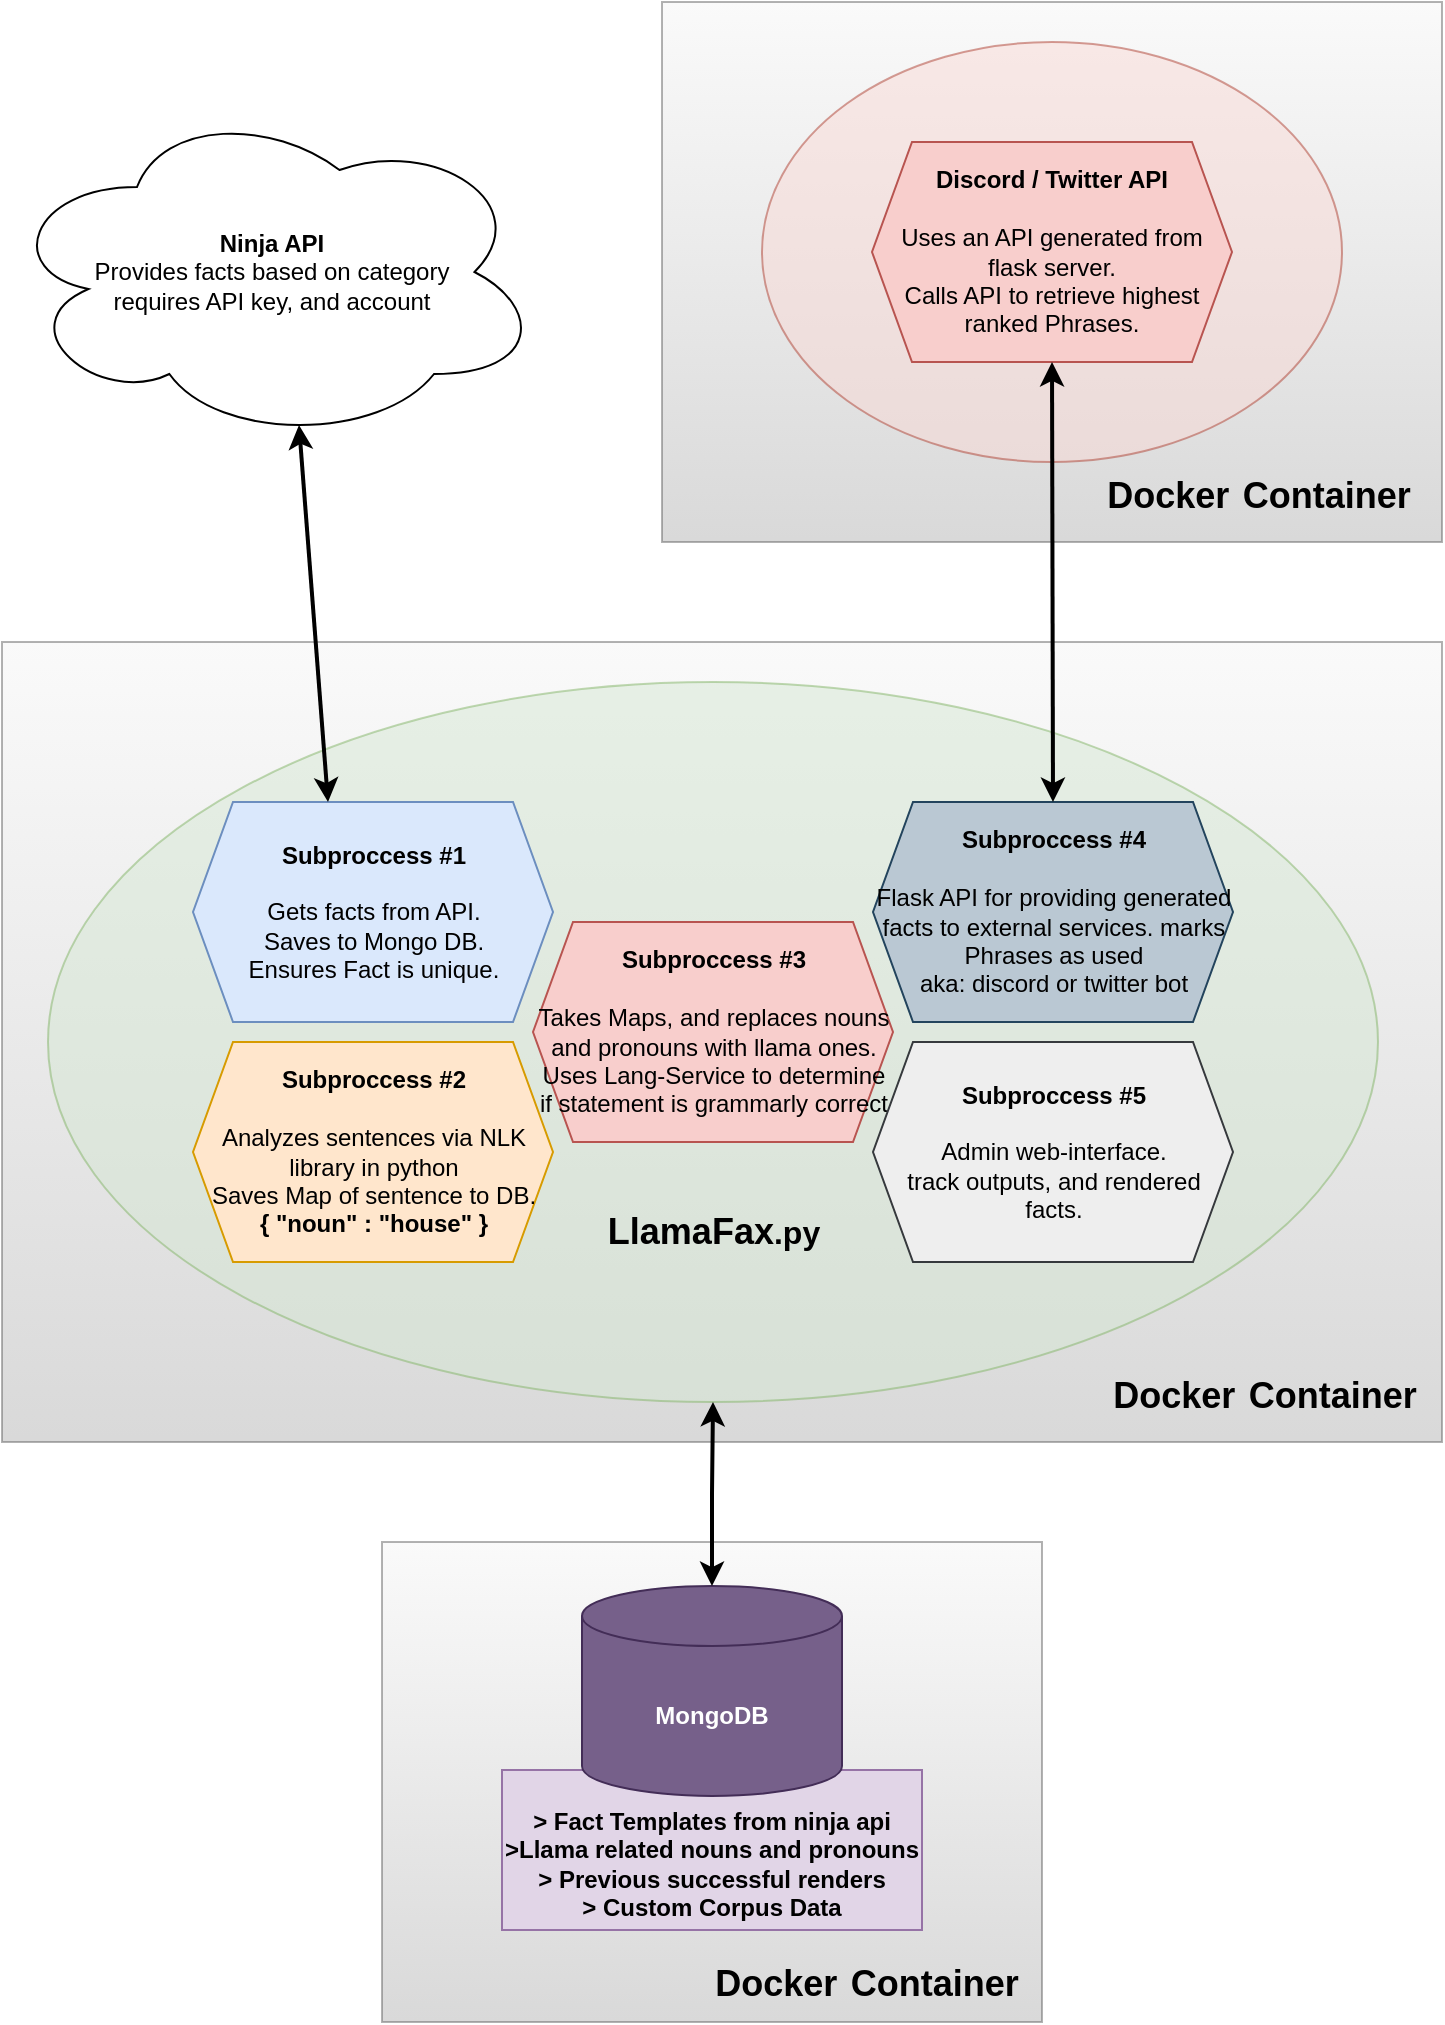 <mxfile version="20.0.3" type="github"><diagram id="XKDfDnqy39f_5Dwoot7K" name="Service Architecture"><mxGraphModel dx="1422" dy="709" grid="1" gridSize="10" guides="1" tooltips="1" connect="1" arrows="1" fold="1" page="1" pageScale="1" pageWidth="850" pageHeight="1100" math="0" shadow="0"><root><mxCell id="0"/><mxCell id="1" parent="0"/><mxCell id="0eKNB3d793XG2okZ5WNV-5" value="&lt;div&gt;&lt;b&gt;Ninja API&lt;/b&gt;&lt;/div&gt;&lt;div&gt;Provides facts based on category&lt;/div&gt;&lt;div&gt;requires API key, and account&lt;br&gt;&lt;/div&gt;" style="ellipse;shape=cloud;whiteSpace=wrap;html=1;" parent="1" vertex="1"><mxGeometry x="90" y="110" width="270" height="170" as="geometry"/></mxCell><mxCell id="j7hSUdCOZ0zJkq2Efraw-7" value="" style="group" parent="1" vertex="1" connectable="0"><mxGeometry x="90" y="380" width="720" height="400" as="geometry"/></mxCell><mxCell id="0eKNB3d793XG2okZ5WNV-47" value="" style="rounded=0;whiteSpace=wrap;html=1;fontSize=18;opacity=50;fillColor=#f5f5f5;gradientColor=#b3b3b3;strokeColor=#666666;" parent="j7hSUdCOZ0zJkq2Efraw-7" vertex="1"><mxGeometry width="720" height="400" as="geometry"/></mxCell><mxCell id="0eKNB3d793XG2okZ5WNV-30" value="" style="group" parent="j7hSUdCOZ0zJkq2Efraw-7" vertex="1" connectable="0"><mxGeometry x="23" y="20" width="687" height="370" as="geometry"/></mxCell><mxCell id="0eKNB3d793XG2okZ5WNV-21" value="." style="ellipse;whiteSpace=wrap;html=1;fillColor=#d5e8d4;strokeColor=#82b366;opacity=50;" parent="0eKNB3d793XG2okZ5WNV-30" vertex="1"><mxGeometry width="665" height="360" as="geometry"/></mxCell><mxCell id="0eKNB3d793XG2okZ5WNV-20" value="&lt;div&gt;&lt;b&gt;Subproccess #3&lt;br&gt;&lt;/b&gt;&lt;/div&gt;&lt;div&gt;&lt;b&gt;&lt;br&gt;&lt;/b&gt;&lt;/div&gt;&lt;div&gt;Takes Maps, and replaces nouns and pronouns with llama ones. Uses Lang-Service to determine if statement is grammarly correct&lt;br&gt;&lt;/div&gt;" style="shape=hexagon;perimeter=hexagonPerimeter2;whiteSpace=wrap;html=1;fixedSize=1;fillColor=#f8cecc;strokeColor=#b85450;" parent="0eKNB3d793XG2okZ5WNV-30" vertex="1"><mxGeometry x="242.5" y="120" width="180" height="110" as="geometry"/></mxCell><mxCell id="0eKNB3d793XG2okZ5WNV-27" value="&lt;div&gt;&lt;b&gt;Subproccess #4&lt;br&gt;&lt;/b&gt;&lt;/div&gt;&lt;div&gt;&lt;b&gt;&lt;br&gt;&lt;/b&gt;&lt;/div&gt;&lt;div&gt;Flask API for providing generated facts to external services. marks Phrases as used&lt;br&gt;&lt;/div&gt;&lt;div&gt;aka: discord or twitter bot&lt;br&gt;&lt;/div&gt;" style="shape=hexagon;perimeter=hexagonPerimeter2;whiteSpace=wrap;html=1;fixedSize=1;fillColor=#bac8d3;strokeColor=#23445d;" parent="0eKNB3d793XG2okZ5WNV-30" vertex="1"><mxGeometry x="412.5" y="60" width="180" height="110" as="geometry"/></mxCell><mxCell id="0eKNB3d793XG2okZ5WNV-28" value="&lt;div&gt;&lt;b&gt;Subproccess #5&lt;br&gt;&lt;/b&gt;&lt;/div&gt;&lt;div&gt;&lt;b&gt;&lt;br&gt;&lt;/b&gt;&lt;/div&gt;&lt;div&gt;Admin web-interface.&lt;br&gt;track outputs, and rendered facts.&lt;/div&gt;" style="shape=hexagon;perimeter=hexagonPerimeter2;whiteSpace=wrap;html=1;fixedSize=1;fillColor=#eeeeee;strokeColor=#36393d;" parent="0eKNB3d793XG2okZ5WNV-30" vertex="1"><mxGeometry x="412.5" y="180" width="180" height="110" as="geometry"/></mxCell><mxCell id="0eKNB3d793XG2okZ5WNV-31" value="&lt;font style=&quot;font-size: 18px;&quot;&gt;&lt;b&gt;LlamaFax&lt;/b&gt;&lt;/font&gt;&lt;font size=&quot;3&quot;&gt;&lt;b&gt;.py&lt;/b&gt;&lt;/font&gt;" style="text;html=1;strokeColor=none;fillColor=none;align=center;verticalAlign=middle;whiteSpace=wrap;rounded=0;opacity=50;" parent="0eKNB3d793XG2okZ5WNV-30" vertex="1"><mxGeometry x="302.5" y="260" width="60" height="30" as="geometry"/></mxCell><mxCell id="0eKNB3d793XG2okZ5WNV-6" value="&lt;div&gt;&lt;b&gt;Subproccess #1&lt;br&gt;&lt;/b&gt;&lt;/div&gt;&lt;div&gt;&lt;b&gt;&lt;br&gt;&lt;/b&gt;&lt;/div&gt;&lt;div&gt;Gets facts from API. &lt;br&gt;&lt;/div&gt;&lt;div&gt;Saves to Mongo DB.&lt;/div&gt;&lt;div&gt;Ensures Fact is unique.&lt;/div&gt;" style="shape=hexagon;perimeter=hexagonPerimeter2;whiteSpace=wrap;html=1;fixedSize=1;fillColor=#dae8fc;strokeColor=#6c8ebf;" parent="0eKNB3d793XG2okZ5WNV-30" vertex="1"><mxGeometry x="72.5" y="60" width="180" height="110" as="geometry"/></mxCell><mxCell id="0eKNB3d793XG2okZ5WNV-14" value="&lt;div&gt;&lt;b&gt;Subproccess #2&lt;br&gt;&lt;/b&gt;&lt;/div&gt;&lt;div&gt;&lt;b&gt;&lt;br&gt;&lt;/b&gt;&lt;/div&gt;&lt;div&gt;Analyzes sentences via NLK library in python&lt;br&gt;&lt;/div&gt;&lt;div&gt;Saves Map of sentence to DB.&lt;/div&gt;&lt;div&gt;&lt;b&gt;{ &quot;noun&quot; : &quot;house&quot; }&lt;/b&gt;&lt;br&gt;&lt;/div&gt;" style="shape=hexagon;perimeter=hexagonPerimeter2;whiteSpace=wrap;html=1;fixedSize=1;fillColor=#ffe6cc;strokeColor=#d79b00;" parent="0eKNB3d793XG2okZ5WNV-30" vertex="1"><mxGeometry x="72.5" y="180" width="180" height="110" as="geometry"/></mxCell><mxCell id="j7hSUdCOZ0zJkq2Efraw-1" value="&lt;font style=&quot;font-size: 18px;&quot;&gt;&lt;font style=&quot;font-size: 24px;&quot;&gt;&lt;font style=&quot;font-size: 18px;&quot;&gt;Docker&lt;/font&gt; &lt;/font&gt;Container&lt;/font&gt;" style="text;html=1;strokeColor=none;fillColor=none;align=center;verticalAlign=middle;whiteSpace=wrap;rounded=0;fontSize=18;opacity=50;fontStyle=1" parent="0eKNB3d793XG2okZ5WNV-30" vertex="1"><mxGeometry x="530" y="340" width="157" height="30" as="geometry"/></mxCell><mxCell id="0eKNB3d793XG2okZ5WNV-12" value="" style="endArrow=classic;startArrow=classic;html=1;rounded=0;exitX=0.375;exitY=0;exitDx=0;exitDy=0;entryX=0.55;entryY=0.95;entryDx=0;entryDy=0;entryPerimeter=0;strokeWidth=2;" parent="1" source="0eKNB3d793XG2okZ5WNV-6" target="0eKNB3d793XG2okZ5WNV-5" edge="1"><mxGeometry width="50" height="50" relative="1" as="geometry"><mxPoint x="199.5" y="500" as="sourcePoint"/><mxPoint x="190" y="340" as="targetPoint"/></mxGeometry></mxCell><mxCell id="j7hSUdCOZ0zJkq2Efraw-25" value="" style="group" parent="1" vertex="1" connectable="0"><mxGeometry x="420" y="60" width="390" height="270" as="geometry"/></mxCell><mxCell id="0eKNB3d793XG2okZ5WNV-49" value="" style="rounded=0;whiteSpace=wrap;html=1;fontSize=18;opacity=50;fillColor=#f5f5f5;gradientColor=#b3b3b3;strokeColor=#666666;" parent="j7hSUdCOZ0zJkq2Efraw-25" vertex="1"><mxGeometry width="390" height="270" as="geometry"/></mxCell><mxCell id="0eKNB3d793XG2okZ5WNV-43" value="" style="ellipse;whiteSpace=wrap;html=1;fontSize=18;fillColor=#fad9d5;strokeColor=#ae4132;opacity=50;" parent="j7hSUdCOZ0zJkq2Efraw-25" vertex="1"><mxGeometry x="50" y="20" width="290" height="210" as="geometry"/></mxCell><mxCell id="0eKNB3d793XG2okZ5WNV-44" value="&lt;div&gt;&lt;b&gt;Discord / Twitter API&lt;br&gt;&lt;/b&gt;&lt;/div&gt;&lt;div&gt;&lt;b&gt;&lt;br&gt;&lt;/b&gt;&lt;/div&gt;&lt;div&gt;Uses an API generated from flask server.&lt;/div&gt;&lt;div&gt;Calls API to retrieve highest ranked Phrases.&lt;br&gt;&lt;/div&gt;" style="shape=hexagon;perimeter=hexagonPerimeter2;whiteSpace=wrap;html=1;fixedSize=1;fillColor=#f8cecc;strokeColor=#b85450;" parent="j7hSUdCOZ0zJkq2Efraw-25" vertex="1"><mxGeometry x="105" y="70" width="180" height="110" as="geometry"/></mxCell><mxCell id="j7hSUdCOZ0zJkq2Efraw-8" value="&lt;font style=&quot;font-size: 18px;&quot;&gt;&lt;font style=&quot;font-size: 24px;&quot;&gt;&lt;font style=&quot;font-size: 18px;&quot;&gt;Docker&lt;/font&gt; &lt;/font&gt;Container&lt;/font&gt;" style="text;html=1;strokeColor=none;fillColor=none;align=center;verticalAlign=middle;whiteSpace=wrap;rounded=0;fontSize=18;opacity=50;fontStyle=1" parent="j7hSUdCOZ0zJkq2Efraw-25" vertex="1"><mxGeometry x="220" y="230" width="157" height="30" as="geometry"/></mxCell><mxCell id="0eKNB3d793XG2okZ5WNV-45" value="" style="endArrow=classic;startArrow=classic;html=1;rounded=0;fontSize=18;curved=1;exitX=0.5;exitY=0;exitDx=0;exitDy=0;entryX=0.5;entryY=1;entryDx=0;entryDy=0;strokeWidth=2;" parent="1" source="0eKNB3d793XG2okZ5WNV-27" target="0eKNB3d793XG2okZ5WNV-44" edge="1"><mxGeometry width="50" height="50" relative="1" as="geometry"><mxPoint x="690" y="320" as="sourcePoint"/><mxPoint x="740" y="270" as="targetPoint"/></mxGeometry></mxCell><mxCell id="j7hSUdCOZ0zJkq2Efraw-28" value="" style="group" parent="1" vertex="1" connectable="0"><mxGeometry x="280" y="830" width="330" height="240" as="geometry"/></mxCell><mxCell id="j7hSUdCOZ0zJkq2Efraw-2" value="" style="rounded=0;whiteSpace=wrap;html=1;fontSize=18;opacity=50;fillColor=#f5f5f5;gradientColor=#b3b3b3;strokeColor=#666666;" parent="j7hSUdCOZ0zJkq2Efraw-28" vertex="1"><mxGeometry width="330" height="240" as="geometry"/></mxCell><mxCell id="0eKNB3d793XG2okZ5WNV-3" value="&lt;div&gt;&lt;b&gt;&lt;br&gt;&lt;/b&gt;&lt;/div&gt;&lt;div&gt;&lt;b&gt;&amp;gt; Fact Templates from ninja api&lt;/b&gt;&lt;/div&gt;&lt;div&gt;&lt;b&gt;&amp;gt;Llama related nouns and pronouns&lt;br&gt;&lt;/b&gt;&lt;/div&gt;&lt;div&gt;&lt;b&gt;&amp;gt; Previous successful renders&lt;/b&gt;&lt;/div&gt;&lt;div&gt;&lt;b&gt;&amp;gt; Custom Corpus Data&lt;br&gt;&lt;/b&gt;&lt;/div&gt;" style="rounded=0;whiteSpace=wrap;html=1;fillColor=#e1d5e7;strokeColor=#9673a6;" parent="j7hSUdCOZ0zJkq2Efraw-28" vertex="1"><mxGeometry x="60" y="114" width="210" height="80" as="geometry"/></mxCell><mxCell id="j7hSUdCOZ0zJkq2Efraw-3" value="&lt;b&gt;MongoDB&lt;/b&gt;" style="shape=cylinder3;whiteSpace=wrap;html=1;boundedLbl=1;backgroundOutline=1;size=15;fillColor=#76608a;strokeColor=#432D57;fontColor=#ffffff;" parent="j7hSUdCOZ0zJkq2Efraw-28" vertex="1"><mxGeometry x="100" y="22" width="130" height="104.938" as="geometry"/></mxCell><mxCell id="j7hSUdCOZ0zJkq2Efraw-21" value="&lt;font style=&quot;font-size: 18px;&quot;&gt;&lt;font style=&quot;font-size: 24px;&quot;&gt;&lt;font style=&quot;font-size: 18px;&quot;&gt;Docker&lt;/font&gt; &lt;/font&gt;Container&lt;/font&gt;" style="text;html=1;strokeColor=none;fillColor=none;align=center;verticalAlign=middle;whiteSpace=wrap;rounded=0;fontSize=18;opacity=50;fontStyle=1" parent="j7hSUdCOZ0zJkq2Efraw-28" vertex="1"><mxGeometry x="164" y="204" width="157" height="30" as="geometry"/></mxCell><mxCell id="j7hSUdCOZ0zJkq2Efraw-27" value="" style="edgeStyle=orthogonalEdgeStyle;rounded=0;orthogonalLoop=1;jettySize=auto;html=1;fontSize=18;startArrow=classic;startFill=1;strokeWidth=2;exitX=0.5;exitY=0;exitDx=0;exitDy=0;exitPerimeter=0;" parent="1" source="j7hSUdCOZ0zJkq2Efraw-3" target="0eKNB3d793XG2okZ5WNV-21" edge="1"><mxGeometry relative="1" as="geometry"/></mxCell></root></mxGraphModel></diagram></mxfile>
